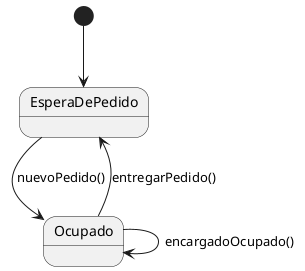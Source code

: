 @startuml Telefono
    [*] --> EsperaDePedido
    EsperaDePedido --> Ocupado : nuevoPedido()
    Ocupado --> EsperaDePedido: entregarPedido()
    Ocupado --> Ocupado : encargadoOcupado()
@enduml